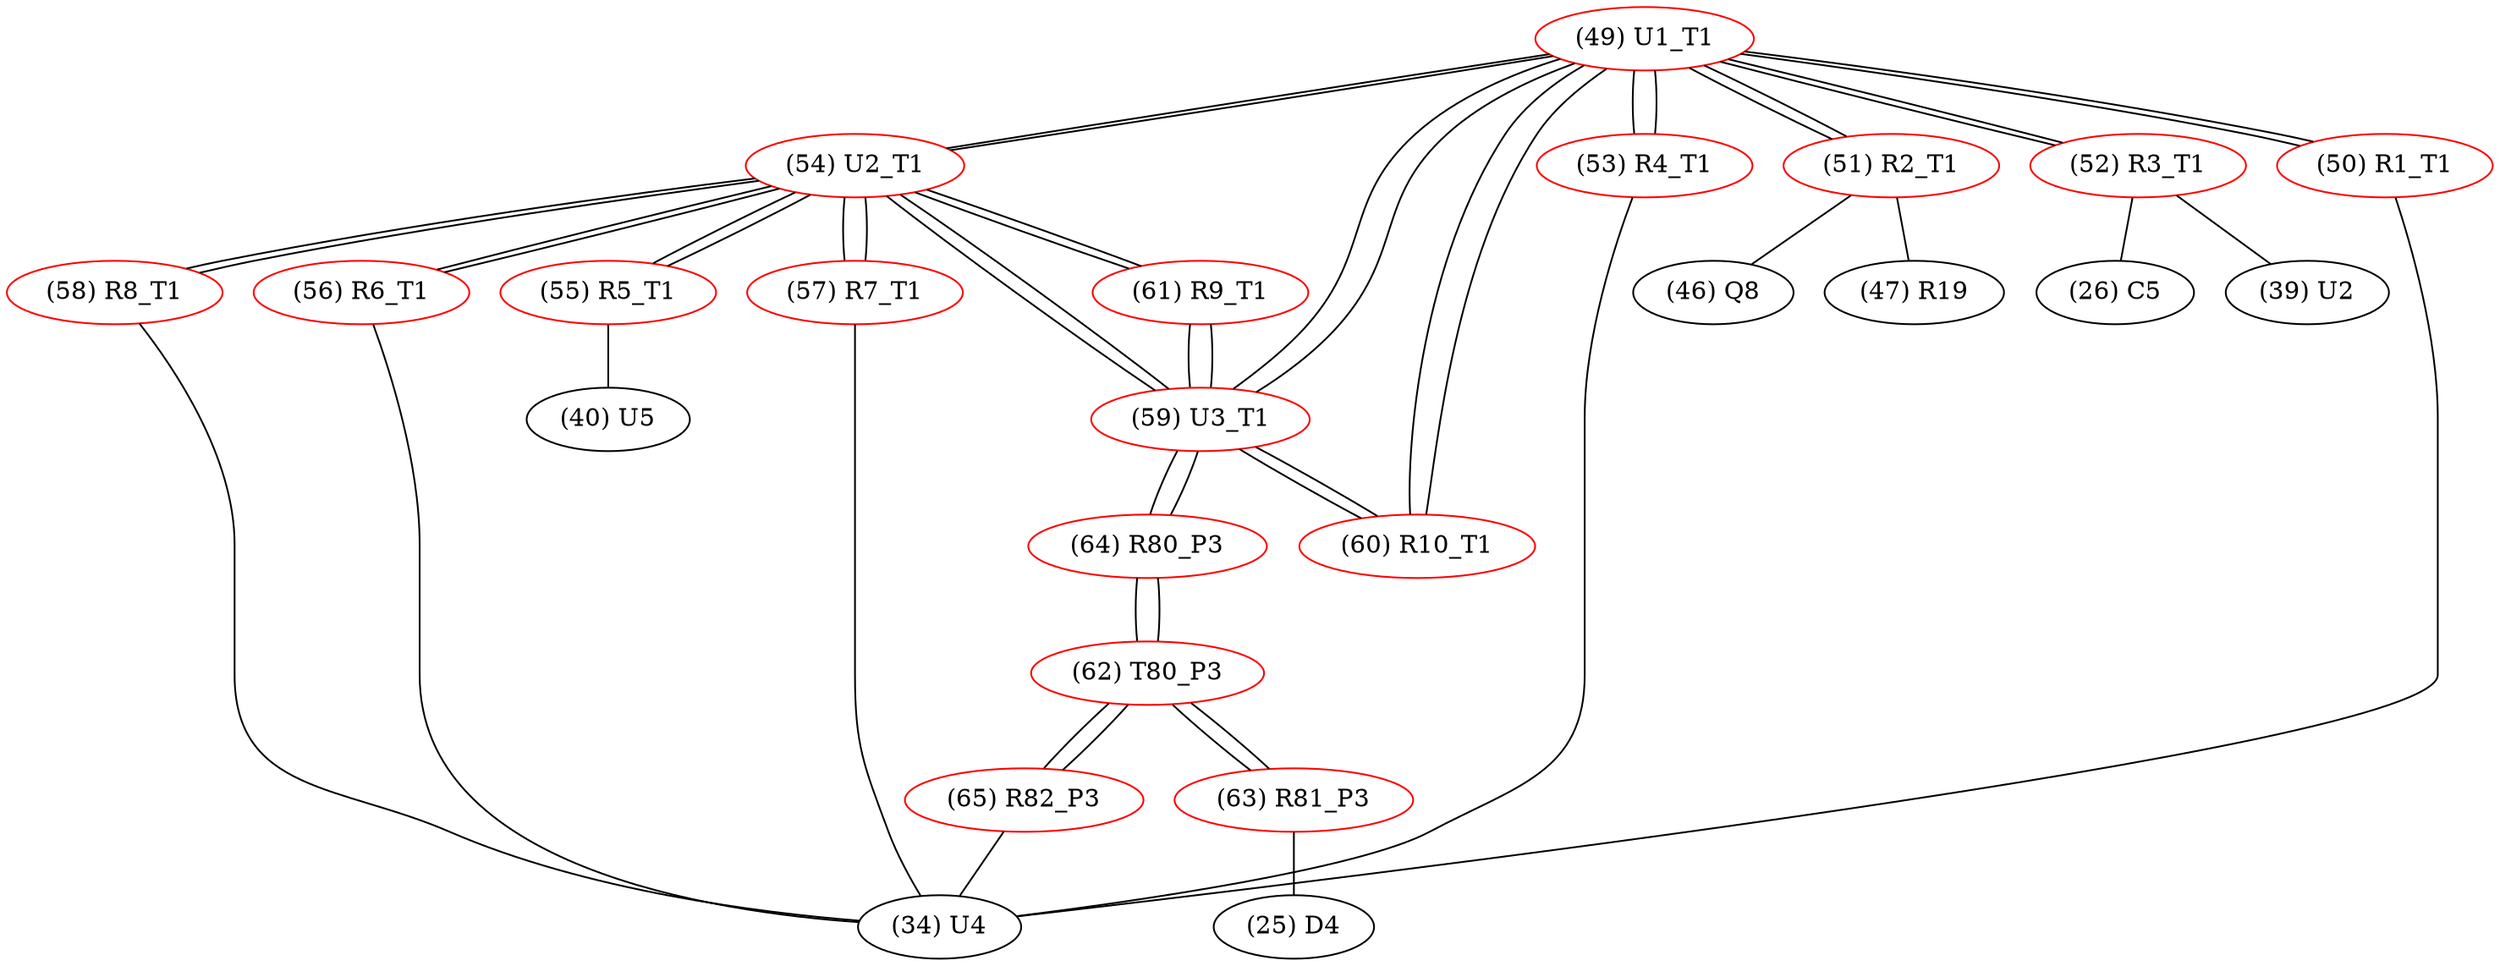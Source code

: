 graph {
	49 [label="(49) U1_T1" color=red]
	54 [label="(54) U2_T1"]
	59 [label="(59) U3_T1"]
	60 [label="(60) R10_T1"]
	53 [label="(53) R4_T1"]
	51 [label="(51) R2_T1"]
	52 [label="(52) R3_T1"]
	50 [label="(50) R1_T1"]
	50 [label="(50) R1_T1" color=red]
	34 [label="(34) U4"]
	49 [label="(49) U1_T1"]
	51 [label="(51) R2_T1" color=red]
	46 [label="(46) Q8"]
	47 [label="(47) R19"]
	49 [label="(49) U1_T1"]
	52 [label="(52) R3_T1" color=red]
	26 [label="(26) C5"]
	39 [label="(39) U2"]
	49 [label="(49) U1_T1"]
	53 [label="(53) R4_T1" color=red]
	34 [label="(34) U4"]
	49 [label="(49) U1_T1"]
	54 [label="(54) U2_T1" color=red]
	57 [label="(57) R7_T1"]
	58 [label="(58) R8_T1"]
	55 [label="(55) R5_T1"]
	56 [label="(56) R6_T1"]
	59 [label="(59) U3_T1"]
	49 [label="(49) U1_T1"]
	61 [label="(61) R9_T1"]
	55 [label="(55) R5_T1" color=red]
	40 [label="(40) U5"]
	54 [label="(54) U2_T1"]
	56 [label="(56) R6_T1" color=red]
	34 [label="(34) U4"]
	54 [label="(54) U2_T1"]
	57 [label="(57) R7_T1" color=red]
	34 [label="(34) U4"]
	54 [label="(54) U2_T1"]
	58 [label="(58) R8_T1" color=red]
	34 [label="(34) U4"]
	54 [label="(54) U2_T1"]
	59 [label="(59) U3_T1" color=red]
	54 [label="(54) U2_T1"]
	49 [label="(49) U1_T1"]
	61 [label="(61) R9_T1"]
	60 [label="(60) R10_T1"]
	64 [label="(64) R80_P3"]
	60 [label="(60) R10_T1" color=red]
	59 [label="(59) U3_T1"]
	49 [label="(49) U1_T1"]
	61 [label="(61) R9_T1" color=red]
	54 [label="(54) U2_T1"]
	59 [label="(59) U3_T1"]
	62 [label="(62) T80_P3" color=red]
	63 [label="(63) R81_P3"]
	65 [label="(65) R82_P3"]
	64 [label="(64) R80_P3"]
	63 [label="(63) R81_P3" color=red]
	25 [label="(25) D4"]
	62 [label="(62) T80_P3"]
	64 [label="(64) R80_P3" color=red]
	59 [label="(59) U3_T1"]
	62 [label="(62) T80_P3"]
	65 [label="(65) R82_P3" color=red]
	34 [label="(34) U4"]
	62 [label="(62) T80_P3"]
	49 -- 54
	49 -- 59
	49 -- 60
	49 -- 53
	49 -- 51
	49 -- 52
	49 -- 50
	50 -- 34
	50 -- 49
	51 -- 46
	51 -- 47
	51 -- 49
	52 -- 26
	52 -- 39
	52 -- 49
	53 -- 34
	53 -- 49
	54 -- 57
	54 -- 58
	54 -- 55
	54 -- 56
	54 -- 59
	54 -- 49
	54 -- 61
	55 -- 40
	55 -- 54
	56 -- 34
	56 -- 54
	57 -- 34
	57 -- 54
	58 -- 34
	58 -- 54
	59 -- 54
	59 -- 49
	59 -- 61
	59 -- 60
	59 -- 64
	60 -- 59
	60 -- 49
	61 -- 54
	61 -- 59
	62 -- 63
	62 -- 65
	62 -- 64
	63 -- 25
	63 -- 62
	64 -- 59
	64 -- 62
	65 -- 34
	65 -- 62
}